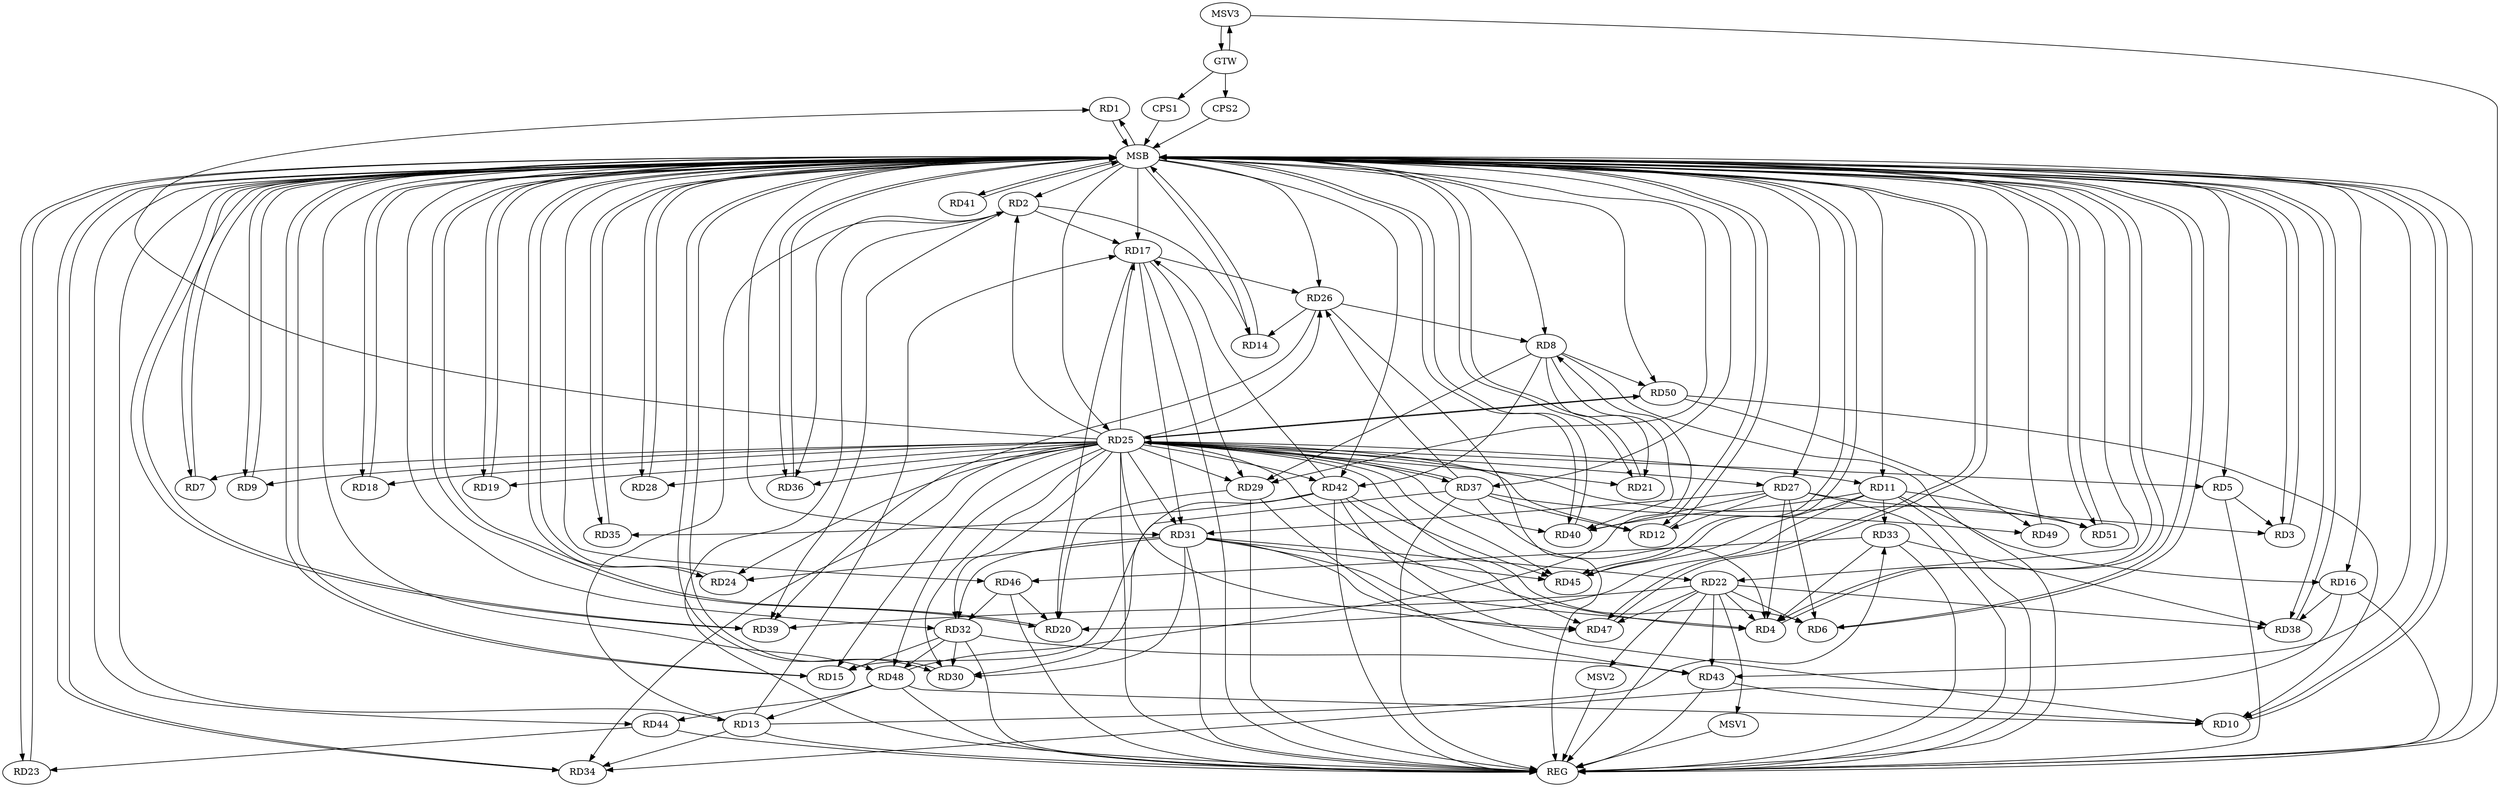 strict digraph G {
  RD1 [ label="RD1" ];
  RD2 [ label="RD2" ];
  RD3 [ label="RD3" ];
  RD4 [ label="RD4" ];
  RD5 [ label="RD5" ];
  RD6 [ label="RD6" ];
  RD7 [ label="RD7" ];
  RD8 [ label="RD8" ];
  RD9 [ label="RD9" ];
  RD10 [ label="RD10" ];
  RD11 [ label="RD11" ];
  RD12 [ label="RD12" ];
  RD13 [ label="RD13" ];
  RD14 [ label="RD14" ];
  RD15 [ label="RD15" ];
  RD16 [ label="RD16" ];
  RD17 [ label="RD17" ];
  RD18 [ label="RD18" ];
  RD19 [ label="RD19" ];
  RD20 [ label="RD20" ];
  RD21 [ label="RD21" ];
  RD22 [ label="RD22" ];
  RD23 [ label="RD23" ];
  RD24 [ label="RD24" ];
  RD25 [ label="RD25" ];
  RD26 [ label="RD26" ];
  RD27 [ label="RD27" ];
  RD28 [ label="RD28" ];
  RD29 [ label="RD29" ];
  RD30 [ label="RD30" ];
  RD31 [ label="RD31" ];
  RD32 [ label="RD32" ];
  RD33 [ label="RD33" ];
  RD34 [ label="RD34" ];
  RD35 [ label="RD35" ];
  RD36 [ label="RD36" ];
  RD37 [ label="RD37" ];
  RD38 [ label="RD38" ];
  RD39 [ label="RD39" ];
  RD40 [ label="RD40" ];
  RD41 [ label="RD41" ];
  RD42 [ label="RD42" ];
  RD43 [ label="RD43" ];
  RD44 [ label="RD44" ];
  RD45 [ label="RD45" ];
  RD46 [ label="RD46" ];
  RD47 [ label="RD47" ];
  RD48 [ label="RD48" ];
  RD49 [ label="RD49" ];
  RD50 [ label="RD50" ];
  RD51 [ label="RD51" ];
  CPS1 [ label="CPS1" ];
  CPS2 [ label="CPS2" ];
  GTW [ label="GTW" ];
  REG [ label="REG" ];
  MSB [ label="MSB" ];
  MSV1 [ label="MSV1" ];
  MSV2 [ label="MSV2" ];
  MSV3 [ label="MSV3" ];
  RD25 -> RD1;
  RD13 -> RD2;
  RD2 -> RD14;
  RD2 -> RD17;
  RD2 -> RD36;
  RD2 -> RD39;
  RD5 -> RD3;
  RD27 -> RD3;
  RD22 -> RD4;
  RD25 -> RD4;
  RD27 -> RD4;
  RD31 -> RD4;
  RD33 -> RD4;
  RD37 -> RD4;
  RD22 -> RD6;
  RD27 -> RD6;
  RD8 -> RD21;
  RD26 -> RD8;
  RD8 -> RD29;
  RD8 -> RD40;
  RD8 -> RD42;
  RD48 -> RD8;
  RD8 -> RD50;
  RD42 -> RD10;
  RD43 -> RD10;
  RD48 -> RD10;
  RD50 -> RD10;
  RD11 -> RD16;
  RD11 -> RD20;
  RD11 -> RD33;
  RD11 -> RD40;
  RD11 -> RD45;
  RD11 -> RD51;
  RD27 -> RD12;
  RD37 -> RD12;
  RD13 -> RD17;
  RD13 -> RD33;
  RD13 -> RD34;
  RD48 -> RD13;
  RD26 -> RD14;
  RD32 -> RD15;
  RD37 -> RD15;
  RD16 -> RD34;
  RD16 -> RD38;
  RD17 -> RD20;
  RD17 -> RD26;
  RD17 -> RD29;
  RD17 -> RD31;
  RD42 -> RD17;
  RD25 -> RD18;
  RD29 -> RD20;
  RD46 -> RD20;
  RD31 -> RD22;
  RD22 -> RD38;
  RD22 -> RD39;
  RD22 -> RD43;
  RD22 -> RD47;
  RD44 -> RD23;
  RD31 -> RD24;
  RD25 -> RD28;
  RD25 -> RD30;
  RD25 -> RD32;
  RD25 -> RD34;
  RD25 -> RD37;
  RD37 -> RD25;
  RD25 -> RD47;
  RD50 -> RD25;
  RD37 -> RD26;
  RD26 -> RD39;
  RD27 -> RD31;
  RD27 -> RD40;
  RD29 -> RD43;
  RD31 -> RD30;
  RD32 -> RD30;
  RD42 -> RD30;
  RD31 -> RD32;
  RD31 -> RD45;
  RD31 -> RD47;
  RD32 -> RD43;
  RD46 -> RD32;
  RD32 -> RD48;
  RD33 -> RD38;
  RD33 -> RD46;
  RD42 -> RD35;
  RD37 -> RD49;
  RD42 -> RD45;
  RD42 -> RD47;
  RD48 -> RD44;
  RD50 -> RD49;
  GTW -> CPS1;
  GTW -> CPS2;
  RD2 -> REG;
  RD5 -> REG;
  RD8 -> REG;
  RD11 -> REG;
  RD13 -> REG;
  RD16 -> REG;
  RD17 -> REG;
  RD22 -> REG;
  RD25 -> REG;
  RD26 -> REG;
  RD27 -> REG;
  RD29 -> REG;
  RD31 -> REG;
  RD32 -> REG;
  RD33 -> REG;
  RD37 -> REG;
  RD42 -> REG;
  RD43 -> REG;
  RD44 -> REG;
  RD46 -> REG;
  RD48 -> REG;
  RD1 -> MSB;
  MSB -> RD3;
  MSB -> RD8;
  MSB -> RD11;
  MSB -> RD16;
  MSB -> RD23;
  MSB -> RD32;
  MSB -> RD35;
  MSB -> RD38;
  MSB -> RD39;
  MSB -> RD41;
  MSB -> RD42;
  MSB -> RD46;
  MSB -> REG;
  RD3 -> MSB;
  MSB -> RD5;
  MSB -> RD18;
  MSB -> RD20;
  MSB -> RD36;
  MSB -> RD37;
  MSB -> RD45;
  RD4 -> MSB;
  MSB -> RD17;
  MSB -> RD31;
  MSB -> RD47;
  MSB -> RD48;
  RD6 -> MSB;
  MSB -> RD7;
  MSB -> RD10;
  MSB -> RD13;
  MSB -> RD51;
  RD7 -> MSB;
  MSB -> RD44;
  RD9 -> MSB;
  MSB -> RD25;
  MSB -> RD29;
  MSB -> RD30;
  RD10 -> MSB;
  MSB -> RD9;
  MSB -> RD43;
  RD12 -> MSB;
  MSB -> RD15;
  MSB -> RD26;
  MSB -> RD40;
  RD14 -> MSB;
  MSB -> RD22;
  RD15 -> MSB;
  MSB -> RD2;
  MSB -> RD14;
  MSB -> RD21;
  RD18 -> MSB;
  RD19 -> MSB;
  MSB -> RD4;
  RD20 -> MSB;
  MSB -> RD6;
  MSB -> RD12;
  MSB -> RD28;
  RD21 -> MSB;
  RD23 -> MSB;
  MSB -> RD34;
  RD24 -> MSB;
  RD28 -> MSB;
  MSB -> RD27;
  RD30 -> MSB;
  RD34 -> MSB;
  RD35 -> MSB;
  RD36 -> MSB;
  RD38 -> MSB;
  RD39 -> MSB;
  MSB -> RD19;
  MSB -> RD50;
  RD40 -> MSB;
  MSB -> RD24;
  RD41 -> MSB;
  RD45 -> MSB;
  RD47 -> MSB;
  RD49 -> MSB;
  RD51 -> MSB;
  CPS1 -> MSB;
  MSB -> RD1;
  CPS2 -> MSB;
  RD25 -> RD9;
  RD25 -> RD42;
  RD25 -> RD45;
  RD25 -> RD27;
  RD25 -> RD6;
  RD25 -> RD17;
  RD25 -> RD29;
  RD25 -> RD19;
  RD25 -> RD2;
  RD25 -> RD7;
  RD25 -> RD11;
  RD25 -> RD48;
  RD25 -> RD24;
  RD25 -> RD12;
  RD25 -> RD21;
  RD25 -> RD26;
  RD25 -> RD5;
  RD25 -> RD50;
  RD25 -> RD51;
  RD25 -> RD15;
  RD25 -> RD40;
  RD25 -> RD31;
  RD25 -> RD36;
  RD22 -> MSV1;
  MSV1 -> REG;
  RD22 -> MSV2;
  MSV2 -> REG;
  MSV3 -> GTW;
  GTW -> MSV3;
  MSV3 -> REG;
}
